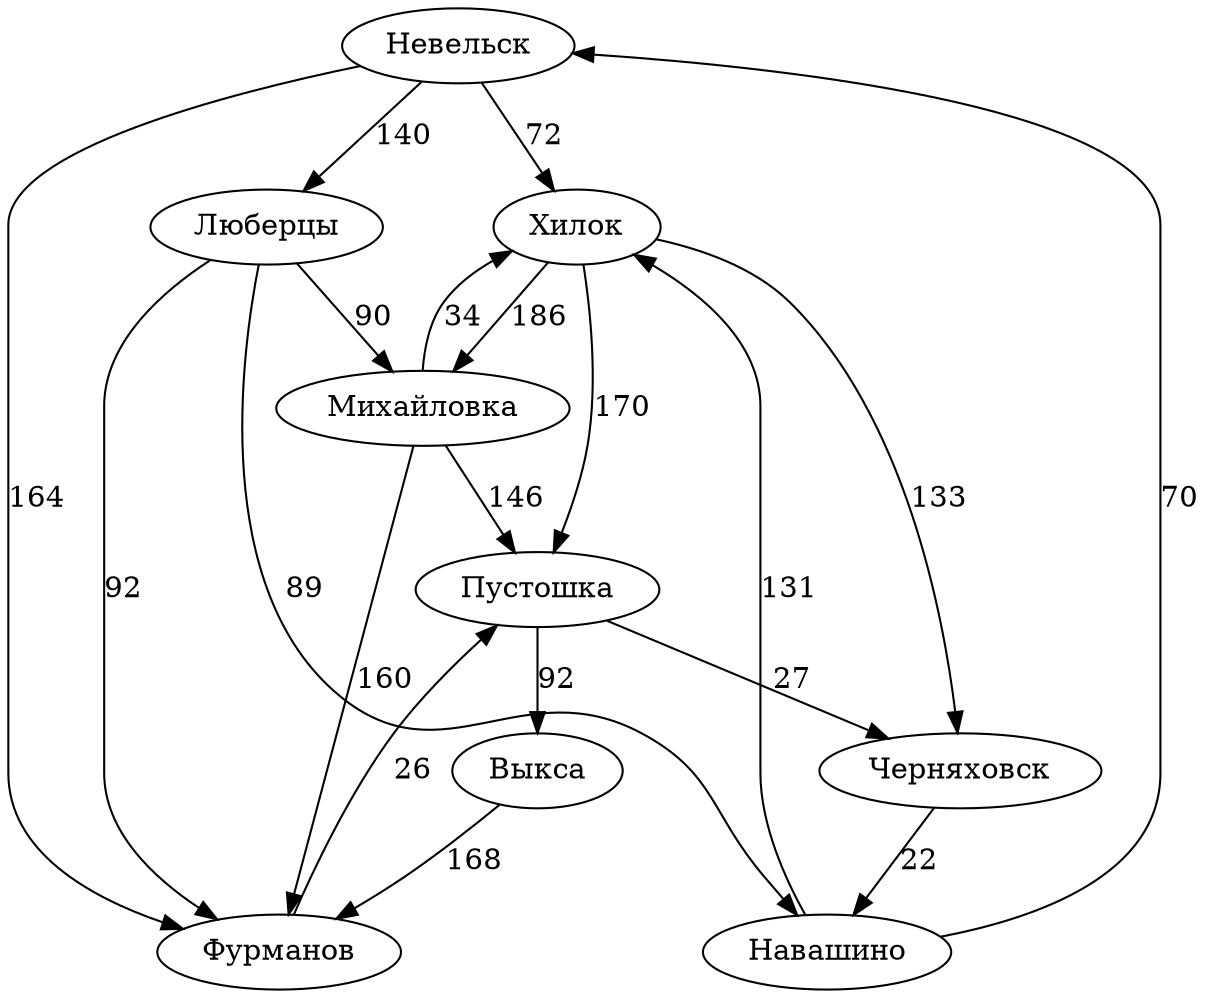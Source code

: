 digraph {
"Невельск" -> "Хилок" [label="72"]
"Невельск" -> "Фурманов" [label="164"]
"Невельск" -> "Люберцы" [label="140"]
"Хилок" -> "Черняховск" [label="133"]
"Хилок" -> "Михайловка" [label="186"]
"Хилок" -> "Пустошка" [label="170"]
"Навашино" -> "Невельск" [label="70"]
"Навашино" -> "Хилок" [label="131"]
"Фурманов" -> "Пустошка" [label="26"]
"Люберцы" -> "Навашино" [label="89"]
"Люберцы" -> "Фурманов" [label="92"]
"Люберцы" -> "Михайловка" [label="90"]
"Черняховск" -> "Навашино" [label="22"]
"Пустошка" -> "Черняховск" [label="27"]
"Пустошка" -> "Выкса" [label="92"]
"Михайловка" -> "Хилок" [label="34"]
"Михайловка" -> "Фурманов" [label="160"]
"Михайловка" -> "Пустошка" [label="146"]
"Выкса" -> "Фурманов" [label="168"]
}
